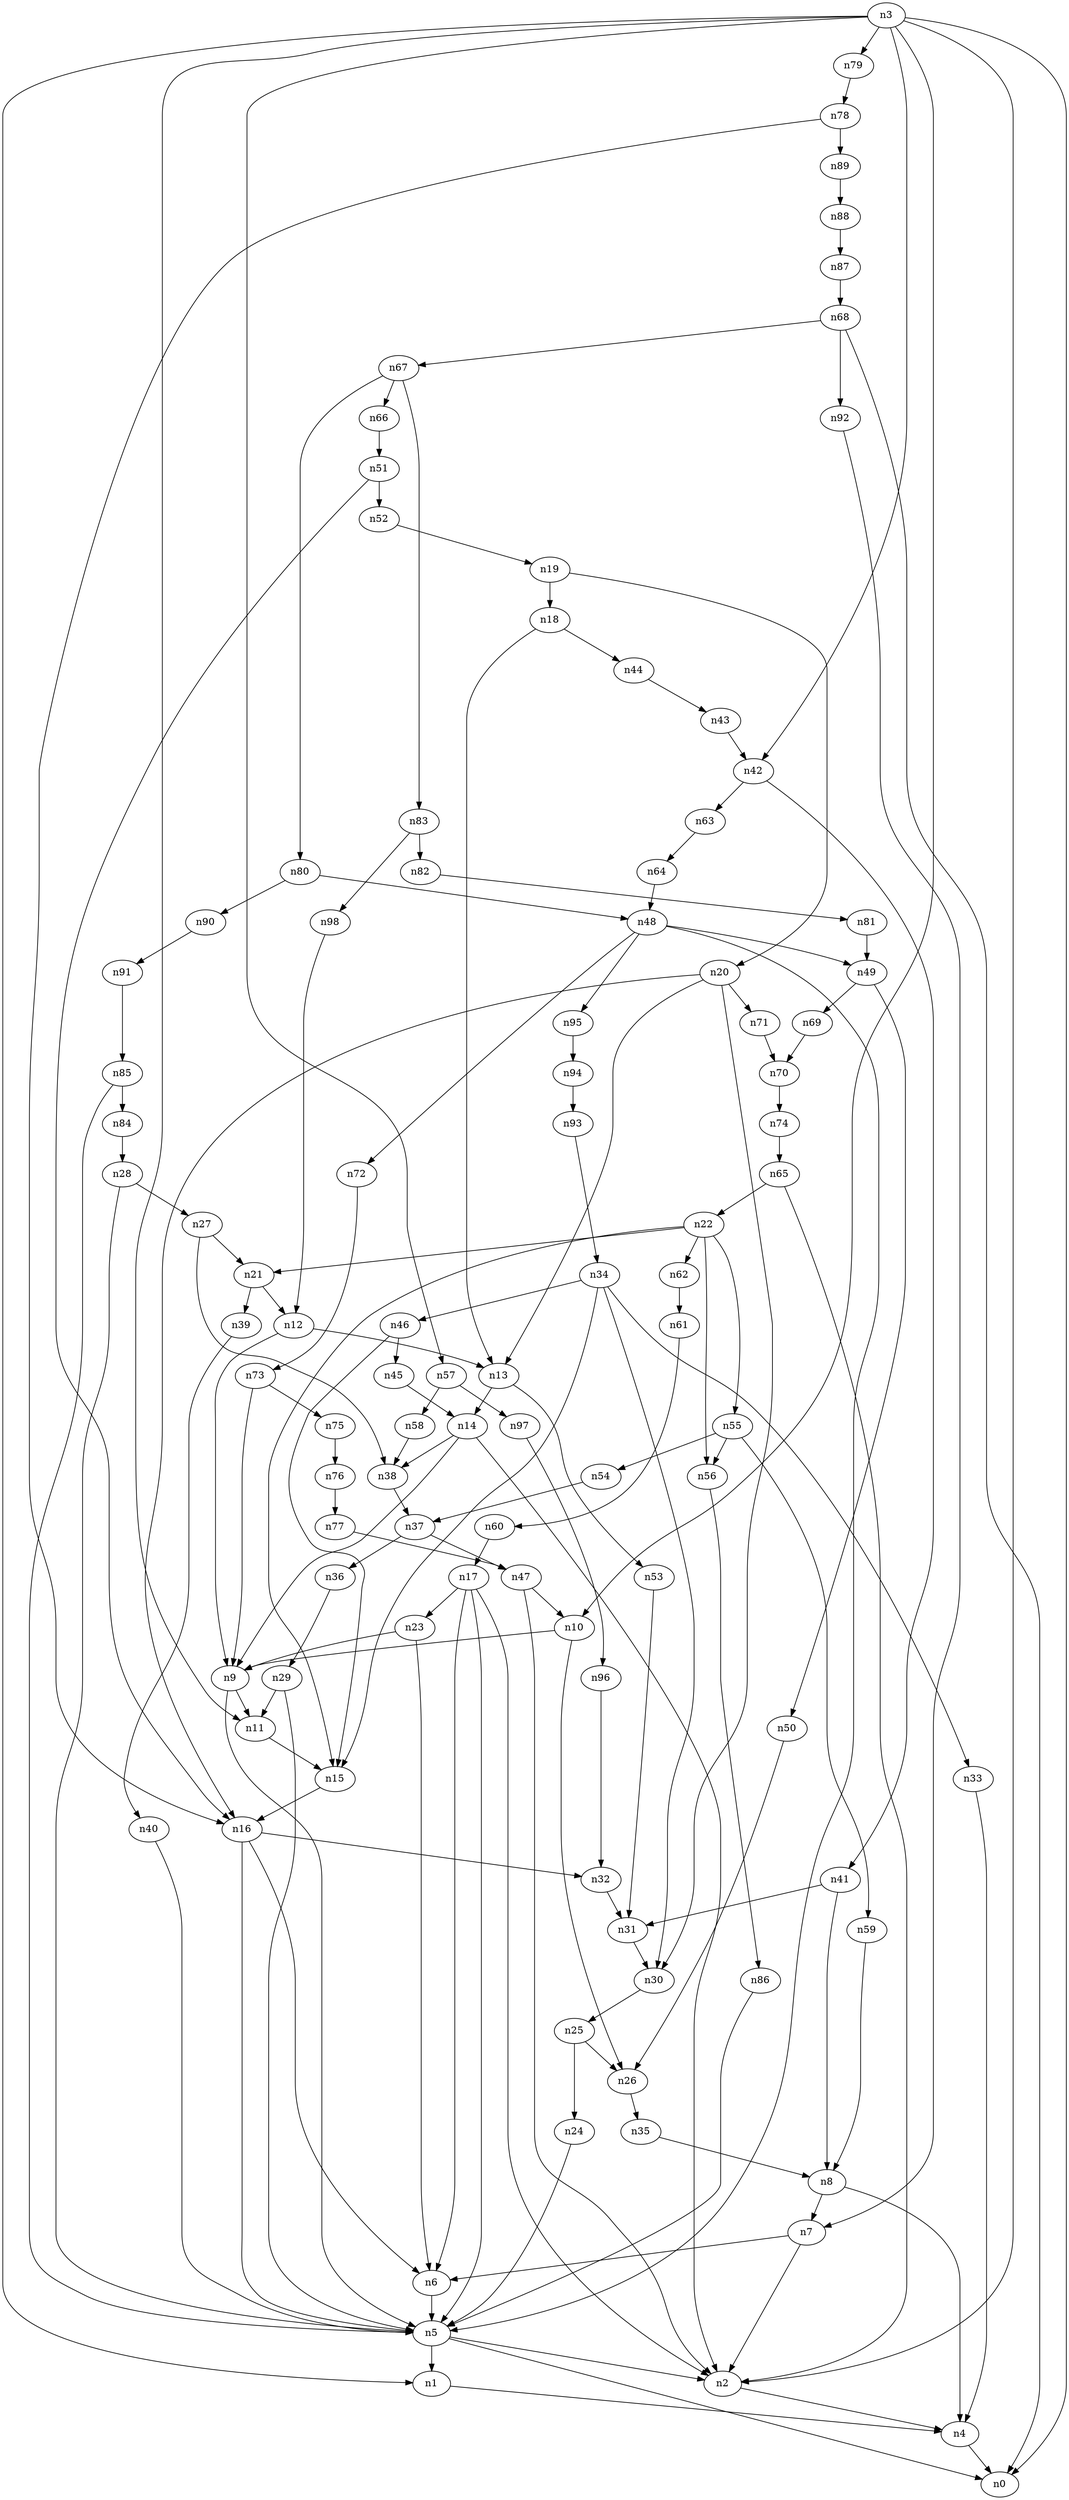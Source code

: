 digraph G {
	n1 -> n4	 [_graphml_id=e4];
	n2 -> n4	 [_graphml_id=e7];
	n3 -> n0	 [_graphml_id=e0];
	n3 -> n1	 [_graphml_id=e3];
	n3 -> n2	 [_graphml_id=e6];
	n3 -> n10	 [_graphml_id=e15];
	n3 -> n11	 [_graphml_id=e16];
	n3 -> n42	 [_graphml_id=e68];
	n3 -> n57	 [_graphml_id=e92];
	n3 -> n79	 [_graphml_id=e128];
	n4 -> n0	 [_graphml_id=e1];
	n5 -> n0	 [_graphml_id=e2];
	n5 -> n1	 [_graphml_id=e5];
	n5 -> n2	 [_graphml_id=e8];
	n6 -> n5	 [_graphml_id=e9];
	n7 -> n2	 [_graphml_id=e18];
	n7 -> n6	 [_graphml_id=e10];
	n8 -> n4	 [_graphml_id=e12];
	n8 -> n7	 [_graphml_id=e11];
	n9 -> n5	 [_graphml_id=e13];
	n9 -> n11	 [_graphml_id=e17];
	n10 -> n9	 [_graphml_id=e14];
	n10 -> n26	 [_graphml_id=e41];
	n11 -> n15	 [_graphml_id=e23];
	n12 -> n9	 [_graphml_id=e19];
	n12 -> n13	 [_graphml_id=e20];
	n13 -> n14	 [_graphml_id=e21];
	n13 -> n53	 [_graphml_id=e85];
	n14 -> n2	 [_graphml_id=e22];
	n14 -> n9	 [_graphml_id=e28];
	n14 -> n38	 [_graphml_id=e61];
	n15 -> n16	 [_graphml_id=e24];
	n16 -> n5	 [_graphml_id=e25];
	n16 -> n6	 [_graphml_id=e151];
	n16 -> n32	 [_graphml_id=e51];
	n17 -> n2	 [_graphml_id=e27];
	n17 -> n5	 [_graphml_id=e26];
	n17 -> n6	 [_graphml_id=e67];
	n17 -> n23	 [_graphml_id=e36];
	n18 -> n13	 [_graphml_id=e29];
	n18 -> n44	 [_graphml_id=e71];
	n19 -> n18	 [_graphml_id=e30];
	n19 -> n20	 [_graphml_id=e31];
	n20 -> n13	 [_graphml_id=e47];
	n20 -> n16	 [_graphml_id=e32];
	n20 -> n30	 [_graphml_id=e141];
	n20 -> n71	 [_graphml_id=e115];
	n21 -> n12	 [_graphml_id=e33];
	n21 -> n39	 [_graphml_id=e62];
	n22 -> n15	 [_graphml_id=e35];
	n22 -> n21	 [_graphml_id=e34];
	n22 -> n55	 [_graphml_id=e121];
	n22 -> n56	 [_graphml_id=e91];
	n22 -> n62	 [_graphml_id=e101];
	n23 -> n6	 [_graphml_id=e131];
	n23 -> n9	 [_graphml_id=e37];
	n24 -> n5	 [_graphml_id=e38];
	n25 -> n24	 [_graphml_id=e39];
	n25 -> n26	 [_graphml_id=e40];
	n26 -> n35	 [_graphml_id=e56];
	n27 -> n21	 [_graphml_id=e42];
	n27 -> n38	 [_graphml_id=e97];
	n28 -> n5	 [_graphml_id=e44];
	n28 -> n27	 [_graphml_id=e43];
	n29 -> n5	 [_graphml_id=e46];
	n29 -> n11	 [_graphml_id=e45];
	n30 -> n25	 [_graphml_id=e48];
	n31 -> n30	 [_graphml_id=e49];
	n32 -> n31	 [_graphml_id=e50];
	n33 -> n4	 [_graphml_id=e52];
	n34 -> n15	 [_graphml_id=e57];
	n34 -> n30	 [_graphml_id=e54];
	n34 -> n33	 [_graphml_id=e53];
	n34 -> n46	 [_graphml_id=e74];
	n35 -> n8	 [_graphml_id=e55];
	n36 -> n29	 [_graphml_id=e58];
	n37 -> n36	 [_graphml_id=e59];
	n37 -> n47	 [_graphml_id=e76];
	n38 -> n37	 [_graphml_id=e60];
	n39 -> n40	 [_graphml_id=e63];
	n40 -> n5	 [_graphml_id=e64];
	n41 -> n8	 [_graphml_id=e66];
	n41 -> n31	 [_graphml_id=e65];
	n42 -> n41	 [_graphml_id=e87];
	n42 -> n63	 [_graphml_id=e102];
	n43 -> n42	 [_graphml_id=e69];
	n44 -> n43	 [_graphml_id=e70];
	n45 -> n14	 [_graphml_id=e72];
	n46 -> n15	 [_graphml_id=e77];
	n46 -> n45	 [_graphml_id=e73];
	n47 -> n2	 [_graphml_id=e107];
	n47 -> n10	 [_graphml_id=e75];
	n48 -> n5	 [_graphml_id=e78];
	n48 -> n49	 [_graphml_id=e79];
	n48 -> n72	 [_graphml_id=e116];
	n48 -> n95	 [_graphml_id=e155];
	n49 -> n50	 [_graphml_id=e80];
	n49 -> n69	 [_graphml_id=e112];
	n50 -> n26	 [_graphml_id=e81];
	n51 -> n16	 [_graphml_id=e82];
	n51 -> n52	 [_graphml_id=e83];
	n52 -> n19	 [_graphml_id=e84];
	n53 -> n31	 [_graphml_id=e86];
	n54 -> n37	 [_graphml_id=e88];
	n55 -> n54	 [_graphml_id=e89];
	n55 -> n56	 [_graphml_id=e90];
	n55 -> n59	 [_graphml_id=e96];
	n56 -> n86	 [_graphml_id=e140];
	n57 -> n58	 [_graphml_id=e93];
	n57 -> n97	 [_graphml_id=e158];
	n58 -> n38	 [_graphml_id=e94];
	n59 -> n8	 [_graphml_id=e95];
	n60 -> n17	 [_graphml_id=e98];
	n61 -> n60	 [_graphml_id=e99];
	n62 -> n61	 [_graphml_id=e100];
	n63 -> n64	 [_graphml_id=e103];
	n64 -> n48	 [_graphml_id=e104];
	n65 -> n2	 [_graphml_id=e106];
	n65 -> n22	 [_graphml_id=e105];
	n66 -> n51	 [_graphml_id=e108];
	n67 -> n66	 [_graphml_id=e109];
	n67 -> n80	 [_graphml_id=e129];
	n67 -> n83	 [_graphml_id=e135];
	n68 -> n0	 [_graphml_id=e111];
	n68 -> n67	 [_graphml_id=e110];
	n68 -> n92	 [_graphml_id=e150];
	n69 -> n70	 [_graphml_id=e113];
	n70 -> n74	 [_graphml_id=e120];
	n71 -> n70	 [_graphml_id=e114];
	n72 -> n73	 [_graphml_id=e117];
	n73 -> n9	 [_graphml_id=e118];
	n73 -> n75	 [_graphml_id=e122];
	n74 -> n65	 [_graphml_id=e119];
	n75 -> n76	 [_graphml_id=e123];
	n76 -> n77	 [_graphml_id=e124];
	n77 -> n47	 [_graphml_id=e125];
	n78 -> n16	 [_graphml_id=e126];
	n78 -> n89	 [_graphml_id=e145];
	n79 -> n78	 [_graphml_id=e127];
	n80 -> n48	 [_graphml_id=e130];
	n80 -> n90	 [_graphml_id=e146];
	n81 -> n49	 [_graphml_id=e132];
	n82 -> n81	 [_graphml_id=e133];
	n83 -> n82	 [_graphml_id=e134];
	n83 -> n98	 [_graphml_id=e159];
	n84 -> n28	 [_graphml_id=e136];
	n85 -> n5	 [_graphml_id=e138];
	n85 -> n84	 [_graphml_id=e137];
	n86 -> n5	 [_graphml_id=e139];
	n87 -> n68	 [_graphml_id=e142];
	n88 -> n87	 [_graphml_id=e143];
	n89 -> n88	 [_graphml_id=e144];
	n90 -> n91	 [_graphml_id=e147];
	n91 -> n85	 [_graphml_id=e148];
	n92 -> n7	 [_graphml_id=e149];
	n93 -> n34	 [_graphml_id=e152];
	n94 -> n93	 [_graphml_id=e153];
	n95 -> n94	 [_graphml_id=e154];
	n96 -> n32	 [_graphml_id=e156];
	n97 -> n96	 [_graphml_id=e157];
	n98 -> n12	 [_graphml_id=e160];
}
